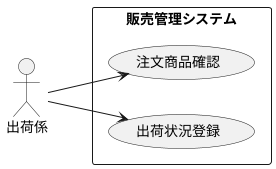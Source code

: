 @startuml ユースケース図
left to right direction
actor 出荷係

    rectangle 販売管理システム{
        usecase 注文商品確認 
        usecase 出荷状況登録 

    }
    出荷係 -->注文商品確認
    出荷係 -->出荷状況登録
    @enduml